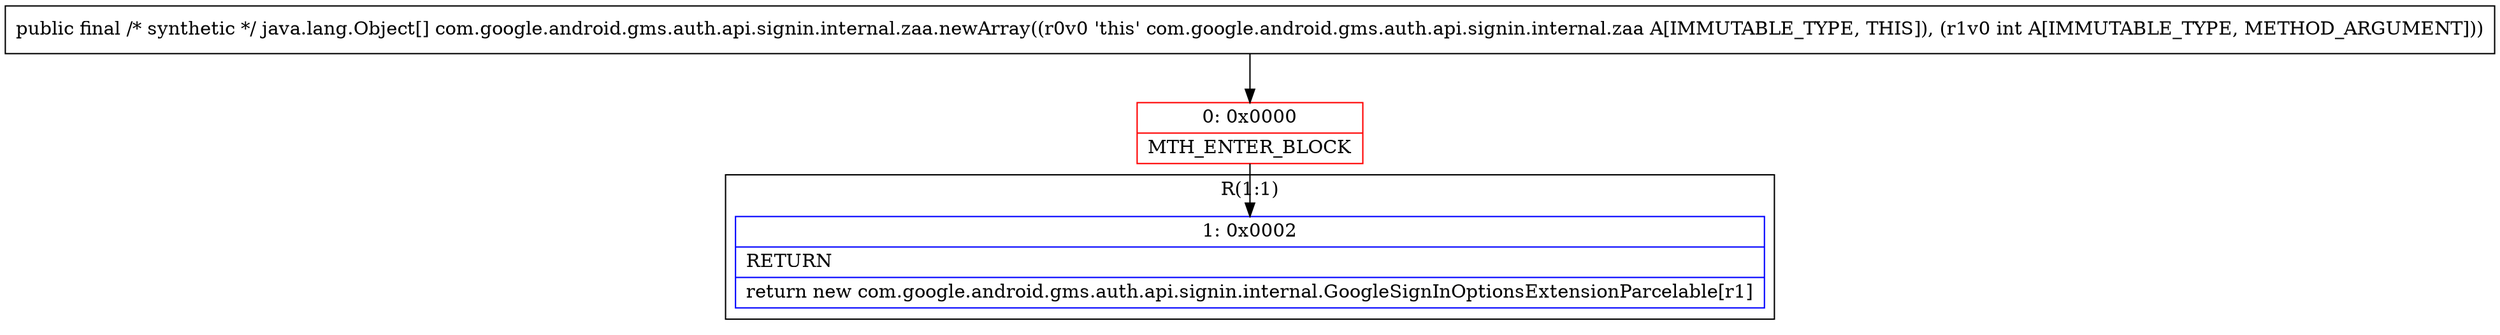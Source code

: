 digraph "CFG forcom.google.android.gms.auth.api.signin.internal.zaa.newArray(I)[Ljava\/lang\/Object;" {
subgraph cluster_Region_1825516039 {
label = "R(1:1)";
node [shape=record,color=blue];
Node_1 [shape=record,label="{1\:\ 0x0002|RETURN\l|return new com.google.android.gms.auth.api.signin.internal.GoogleSignInOptionsExtensionParcelable[r1]\l}"];
}
Node_0 [shape=record,color=red,label="{0\:\ 0x0000|MTH_ENTER_BLOCK\l}"];
MethodNode[shape=record,label="{public final \/* synthetic *\/ java.lang.Object[] com.google.android.gms.auth.api.signin.internal.zaa.newArray((r0v0 'this' com.google.android.gms.auth.api.signin.internal.zaa A[IMMUTABLE_TYPE, THIS]), (r1v0 int A[IMMUTABLE_TYPE, METHOD_ARGUMENT])) }"];
MethodNode -> Node_0;
Node_0 -> Node_1;
}


